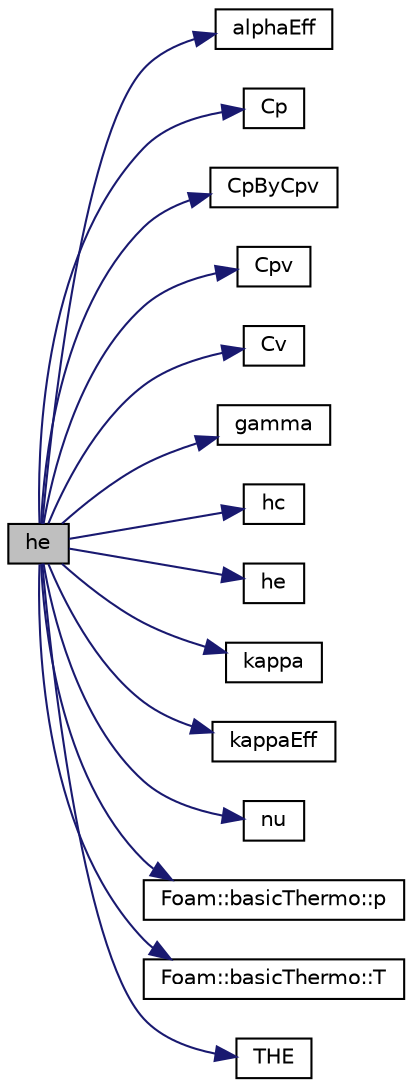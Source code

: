 digraph "he"
{
  bgcolor="transparent";
  edge [fontname="Helvetica",fontsize="10",labelfontname="Helvetica",labelfontsize="10"];
  node [fontname="Helvetica",fontsize="10",shape=record];
  rankdir="LR";
  Node1 [label="he",height=0.2,width=0.4,color="black", fillcolor="grey75", style="filled", fontcolor="black"];
  Node1 -> Node2 [color="midnightblue",fontsize="10",style="solid",fontname="Helvetica"];
  Node2 [label="alphaEff",height=0.2,width=0.4,color="black",URL="$a02713.html#a2b1bbe26492a6ba3f26a22a4d33a5cbd",tooltip="Effective thermal diffusivity of mixture [J/m/s/K]. "];
  Node1 -> Node3 [color="midnightblue",fontsize="10",style="solid",fontname="Helvetica"];
  Node3 [label="Cp",height=0.2,width=0.4,color="black",URL="$a02713.html#afe8db6102150fa5c11930b7868f77ddb",tooltip="Heat capacity at constant pressure [J/kg/K]. "];
  Node1 -> Node4 [color="midnightblue",fontsize="10",style="solid",fontname="Helvetica"];
  Node4 [label="CpByCpv",height=0.2,width=0.4,color="black",URL="$a02713.html#af427c478d32b7386cdfb02e9d27d71ea",tooltip="Heat capacity ratio []. "];
  Node1 -> Node5 [color="midnightblue",fontsize="10",style="solid",fontname="Helvetica"];
  Node5 [label="Cpv",height=0.2,width=0.4,color="black",URL="$a02713.html#a638b3bddce69b4a7aade71c04f615a29",tooltip="Heat capacity at constant pressure/volume [J/kg/K]. "];
  Node1 -> Node6 [color="midnightblue",fontsize="10",style="solid",fontname="Helvetica"];
  Node6 [label="Cv",height=0.2,width=0.4,color="black",URL="$a02713.html#aa8daa42235df7667a4f6be5d34bab5d4",tooltip="Heat capacity at constant volume [J/kg/K]. "];
  Node1 -> Node7 [color="midnightblue",fontsize="10",style="solid",fontname="Helvetica"];
  Node7 [label="gamma",height=0.2,width=0.4,color="black",URL="$a02713.html#a6e8470483100f150cdf873598e57870d",tooltip="Gamma = Cp/Cv []. "];
  Node1 -> Node8 [color="midnightblue",fontsize="10",style="solid",fontname="Helvetica"];
  Node8 [label="hc",height=0.2,width=0.4,color="black",URL="$a02713.html#a0d4d152cbc21aafe6a3852d5f1aea88f",tooltip="Chemical enthalpy [J/kg]. "];
  Node1 -> Node9 [color="midnightblue",fontsize="10",style="solid",fontname="Helvetica"];
  Node9 [label="he",height=0.2,width=0.4,color="black",URL="$a02713.html#acf9fd577467f9bb31eb7140fba64aa99",tooltip="Enthalpy/Internal energy [J/kg]. "];
  Node1 -> Node10 [color="midnightblue",fontsize="10",style="solid",fontname="Helvetica"];
  Node10 [label="kappa",height=0.2,width=0.4,color="black",URL="$a02713.html#a43c3ebabae8215e47164de905d3086c8",tooltip="Thermal diffusivity for temperature of mixture [J/m/s/K]. "];
  Node1 -> Node11 [color="midnightblue",fontsize="10",style="solid",fontname="Helvetica"];
  Node11 [label="kappaEff",height=0.2,width=0.4,color="black",URL="$a02713.html#a1047c9d242ccbfd79c8574dff3312437",tooltip="Effective thermal diffusivity of mixture [J/m/s/K]. "];
  Node1 -> Node12 [color="midnightblue",fontsize="10",style="solid",fontname="Helvetica"];
  Node12 [label="nu",height=0.2,width=0.4,color="black",URL="$a02713.html#aad3447ae9528aa78ba0cf9c0e81d291f",tooltip="Kinematic viscosity of mixture [m^2/s]. "];
  Node1 -> Node13 [color="midnightblue",fontsize="10",style="solid",fontname="Helvetica"];
  Node13 [label="Foam::basicThermo::p",height=0.2,width=0.4,color="black",URL="$a00125.html#a559539638a23431ca4b538c03b46e746",tooltip="Pressure [Pa]. "];
  Node1 -> Node14 [color="midnightblue",fontsize="10",style="solid",fontname="Helvetica"];
  Node14 [label="Foam::basicThermo::T",height=0.2,width=0.4,color="black",URL="$a00125.html#a46dd791e59e58c5363db6b9cf0323e74",tooltip="Temperature [K]. "];
  Node1 -> Node15 [color="midnightblue",fontsize="10",style="solid",fontname="Helvetica"];
  Node15 [label="THE",height=0.2,width=0.4,color="black",URL="$a02713.html#a54905f694bede3910ead59745299d100",tooltip="Temperature from enthalpy/internal energy for cell-set. "];
}
